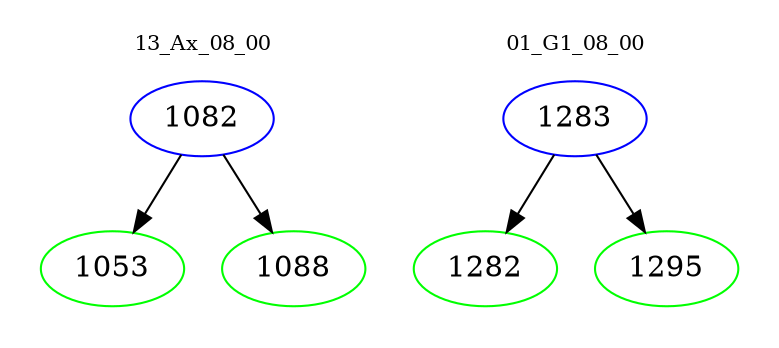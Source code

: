 digraph{
subgraph cluster_0 {
color = white
label = "13_Ax_08_00";
fontsize=10;
T0_1082 [label="1082", color="blue"]
T0_1082 -> T0_1053 [color="black"]
T0_1053 [label="1053", color="green"]
T0_1082 -> T0_1088 [color="black"]
T0_1088 [label="1088", color="green"]
}
subgraph cluster_1 {
color = white
label = "01_G1_08_00";
fontsize=10;
T1_1283 [label="1283", color="blue"]
T1_1283 -> T1_1282 [color="black"]
T1_1282 [label="1282", color="green"]
T1_1283 -> T1_1295 [color="black"]
T1_1295 [label="1295", color="green"]
}
}
